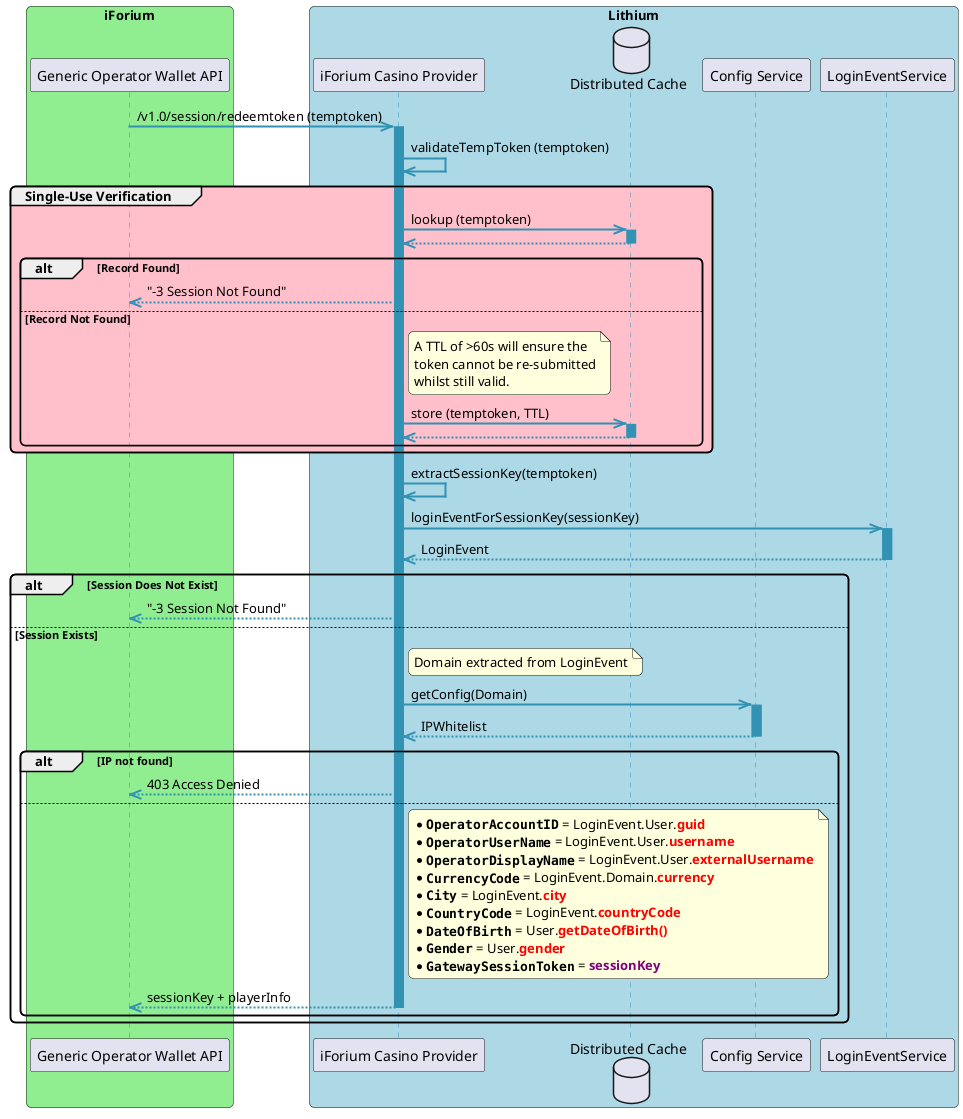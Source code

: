 .Single-Use Token Sequence
[plantuml]
----
@startuml

    box "iForium" #LightGreen
       participant "Generic Operator Wallet API" as ggo
    end box

    box "Lithium" #LightBlue
        participant "iForium Casino Provider" as provider
        database "Distributed Cache" as cache
        participant "Config Service" as config
        participant "LoginEventService" as login
    end box

    skinparam handwritten false
    skinparam backgroundColor transparent
    skinparam roundcorner 10
    skinparam BoxPadding 20

    skinparam  DatabaseBorderColor ffffff
    skinparam  DatabaseBackgroundColor 3292b4
    skinparam  DatabaseFontName Arial
    skinparam  DatabaseFontSize 17
    skinparam  DatabaseFontColor 3292b4

    skinparam sequence {

        ArrowColor 3292b4
        ArrowThickness 2

        LifeLineBorderColor 3292b4
        LifeLineBackgroundColor #3292b4

        ParticipantBorderColor 3292b4
        ParticipantBackgroundColor 3292b4
        ParticipantFontName Arial
        ParticipantFontSize 17
        ParticipantFontColor white

        ActorBorderColor 3292b4
        ActorBackgroundColor aqua
        ActorFontColor 3292b4
        ActorFontSize 17
        ActorFontName Arial
    }

    ggo ->> provider ++ : /v1.0/session/redeemtoken (temptoken)
    provider ->> provider : validateTempToken (temptoken)
    group #pink Single-Use Verification
        provider ->> cache ++: lookup (temptoken)
        cache -->> provider --:

        alt #pink Record Found
            provider -->> ggo : "-3 Session Not Found"
        else Record Not Found
            note right of provider
                A TTL of >60s will ensure the
                token cannot be re-submitted
                whilst still valid.
            end note
            provider ->> cache ++: store (temptoken, TTL)
            cache -->> provider --:
        end

    end group


    provider ->> provider : extractSessionKey(temptoken)

    provider ->> login ++ : loginEventForSessionKey(sessionKey)
    login -->> provider -- : LoginEvent

    alt Session Does Not Exist

        provider -->> ggo : "-3 Session Not Found"

    else Session Exists

        note right of provider: Domain extracted from LoginEvent
        provider ->> config ++: getConfig(Domain)
        config -->> provider --: IPWhitelist
        alt IP not found
            provider -->> ggo : 403 Access Denied
        else
            note right of provider
                * **""OperatorAccountID""** = LoginEvent.User.**<color red>guid</color>**
                * **""OperatorUserName""** = LoginEvent.User.**<color red>username</color>**
                * **""OperatorDisplayName""** = LoginEvent.User.**<color red>externalUsername</color>**
                * **""CurrencyCode""** = LoginEvent.Domain.**<color red>currency</color>**
                * **""City""** = LoginEvent.**<color red>city</color>**
                * **""CountryCode""** = LoginEvent.**<color red>countryCode</color>**
                * **""DateOfBirth""** = User.**<color red>getDateOfBirth()</color>**
                * **""Gender""** = User.**<color red>gender</color>**
                * **""GatewaySessionToken""** = **<color purple>sessionKey</color>**
            end note
            provider -->> ggo -- : sessionKey + playerInfo
        end

    end

@enduml
----